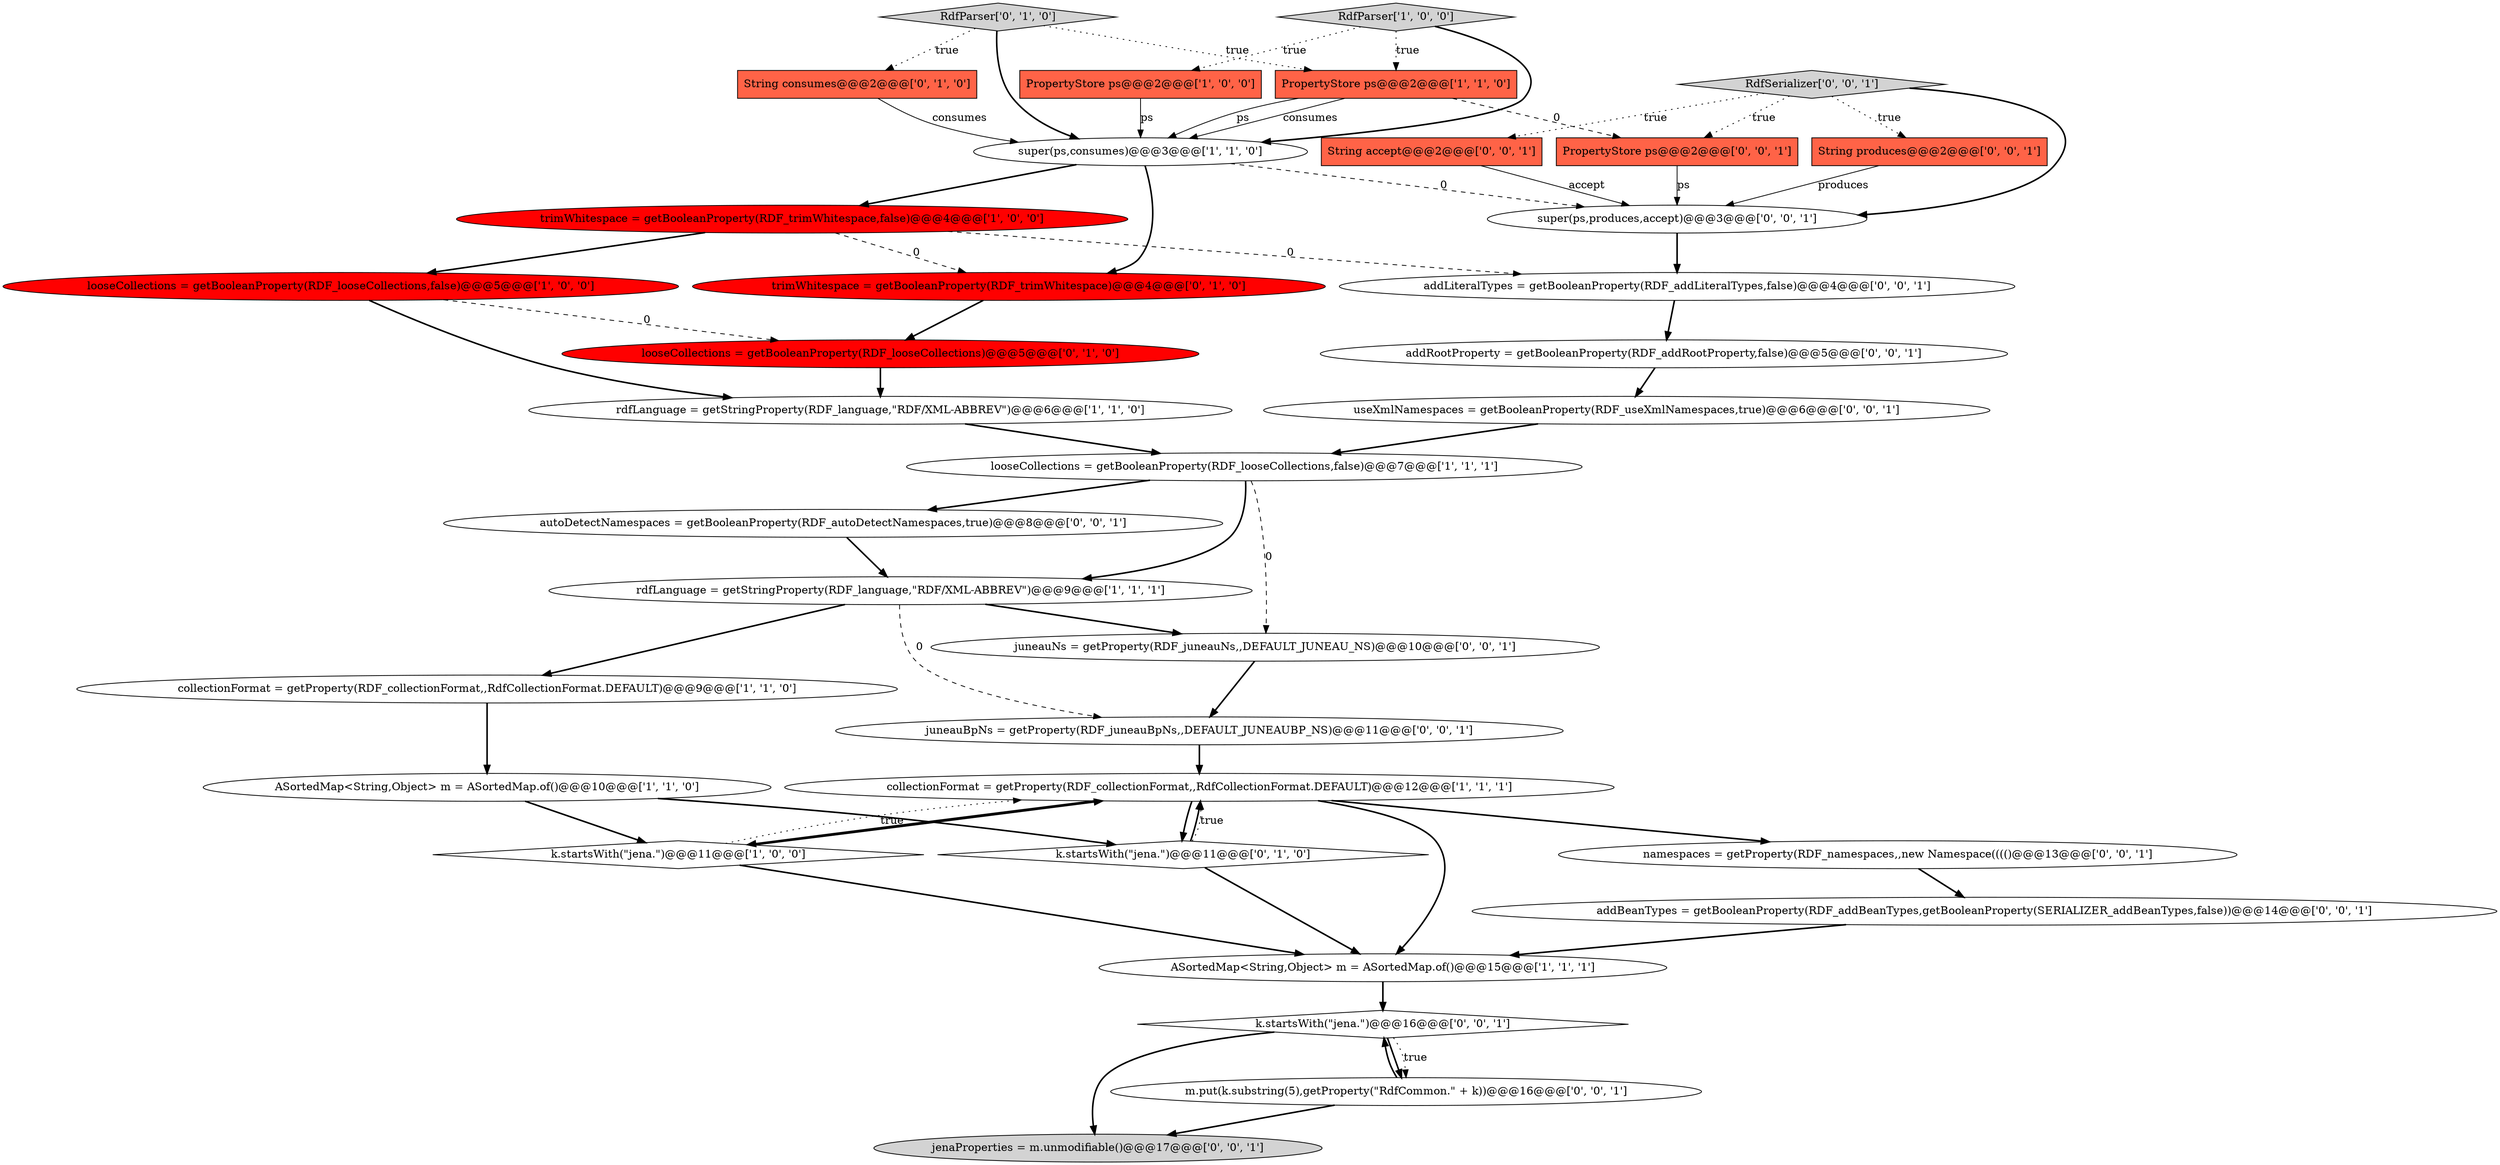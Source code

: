 digraph {
4 [style = filled, label = "looseCollections = getBooleanProperty(RDF_looseCollections,false)@@@7@@@['1', '1', '1']", fillcolor = white, shape = ellipse image = "AAA0AAABBB1BBB"];
11 [style = filled, label = "RdfParser['1', '0', '0']", fillcolor = lightgray, shape = diamond image = "AAA0AAABBB1BBB"];
8 [style = filled, label = "PropertyStore ps@@@2@@@['1', '0', '0']", fillcolor = tomato, shape = box image = "AAA0AAABBB1BBB"];
13 [style = filled, label = "rdfLanguage = getStringProperty(RDF_language,\"RDF/XML-ABBREV\")@@@6@@@['1', '1', '0']", fillcolor = white, shape = ellipse image = "AAA0AAABBB1BBB"];
34 [style = filled, label = "jenaProperties = m.unmodifiable()@@@17@@@['0', '0', '1']", fillcolor = lightgray, shape = ellipse image = "AAA0AAABBB3BBB"];
19 [style = filled, label = "RdfSerializer['0', '0', '1']", fillcolor = lightgray, shape = diamond image = "AAA0AAABBB3BBB"];
33 [style = filled, label = "autoDetectNamespaces = getBooleanProperty(RDF_autoDetectNamespaces,true)@@@8@@@['0', '0', '1']", fillcolor = white, shape = ellipse image = "AAA0AAABBB3BBB"];
6 [style = filled, label = "trimWhitespace = getBooleanProperty(RDF_trimWhitespace,false)@@@4@@@['1', '0', '0']", fillcolor = red, shape = ellipse image = "AAA1AAABBB1BBB"];
22 [style = filled, label = "addRootProperty = getBooleanProperty(RDF_addRootProperty,false)@@@5@@@['0', '0', '1']", fillcolor = white, shape = ellipse image = "AAA0AAABBB3BBB"];
15 [style = filled, label = "String consumes@@@2@@@['0', '1', '0']", fillcolor = tomato, shape = box image = "AAA0AAABBB2BBB"];
23 [style = filled, label = "juneauBpNs = getProperty(RDF_juneauBpNs,,DEFAULT_JUNEAUBP_NS)@@@11@@@['0', '0', '1']", fillcolor = white, shape = ellipse image = "AAA0AAABBB3BBB"];
25 [style = filled, label = "k.startsWith(\"jena.\")@@@16@@@['0', '0', '1']", fillcolor = white, shape = diamond image = "AAA0AAABBB3BBB"];
32 [style = filled, label = "super(ps,produces,accept)@@@3@@@['0', '0', '1']", fillcolor = white, shape = ellipse image = "AAA0AAABBB3BBB"];
7 [style = filled, label = "super(ps,consumes)@@@3@@@['1', '1', '0']", fillcolor = white, shape = ellipse image = "AAA0AAABBB1BBB"];
3 [style = filled, label = "ASortedMap<String,Object> m = ASortedMap.of()@@@10@@@['1', '1', '0']", fillcolor = white, shape = ellipse image = "AAA0AAABBB1BBB"];
31 [style = filled, label = "addLiteralTypes = getBooleanProperty(RDF_addLiteralTypes,false)@@@4@@@['0', '0', '1']", fillcolor = white, shape = ellipse image = "AAA0AAABBB3BBB"];
5 [style = filled, label = "collectionFormat = getProperty(RDF_collectionFormat,,RdfCollectionFormat.DEFAULT)@@@9@@@['1', '1', '0']", fillcolor = white, shape = ellipse image = "AAA0AAABBB1BBB"];
2 [style = filled, label = "rdfLanguage = getStringProperty(RDF_language,\"RDF/XML-ABBREV\")@@@9@@@['1', '1', '1']", fillcolor = white, shape = ellipse image = "AAA0AAABBB1BBB"];
16 [style = filled, label = "RdfParser['0', '1', '0']", fillcolor = lightgray, shape = diamond image = "AAA0AAABBB2BBB"];
26 [style = filled, label = "PropertyStore ps@@@2@@@['0', '0', '1']", fillcolor = tomato, shape = box image = "AAA0AAABBB3BBB"];
0 [style = filled, label = "k.startsWith(\"jena.\")@@@11@@@['1', '0', '0']", fillcolor = white, shape = diamond image = "AAA0AAABBB1BBB"];
24 [style = filled, label = "String accept@@@2@@@['0', '0', '1']", fillcolor = tomato, shape = box image = "AAA0AAABBB3BBB"];
14 [style = filled, label = "k.startsWith(\"jena.\")@@@11@@@['0', '1', '0']", fillcolor = white, shape = diamond image = "AAA0AAABBB2BBB"];
10 [style = filled, label = "ASortedMap<String,Object> m = ASortedMap.of()@@@15@@@['1', '1', '1']", fillcolor = white, shape = ellipse image = "AAA0AAABBB1BBB"];
27 [style = filled, label = "juneauNs = getProperty(RDF_juneauNs,,DEFAULT_JUNEAU_NS)@@@10@@@['0', '0', '1']", fillcolor = white, shape = ellipse image = "AAA0AAABBB3BBB"];
12 [style = filled, label = "PropertyStore ps@@@2@@@['1', '1', '0']", fillcolor = tomato, shape = box image = "AAA0AAABBB1BBB"];
21 [style = filled, label = "useXmlNamespaces = getBooleanProperty(RDF_useXmlNamespaces,true)@@@6@@@['0', '0', '1']", fillcolor = white, shape = ellipse image = "AAA0AAABBB3BBB"];
9 [style = filled, label = "collectionFormat = getProperty(RDF_collectionFormat,,RdfCollectionFormat.DEFAULT)@@@12@@@['1', '1', '1']", fillcolor = white, shape = ellipse image = "AAA0AAABBB1BBB"];
17 [style = filled, label = "looseCollections = getBooleanProperty(RDF_looseCollections)@@@5@@@['0', '1', '0']", fillcolor = red, shape = ellipse image = "AAA1AAABBB2BBB"];
20 [style = filled, label = "String produces@@@2@@@['0', '0', '1']", fillcolor = tomato, shape = box image = "AAA0AAABBB3BBB"];
18 [style = filled, label = "trimWhitespace = getBooleanProperty(RDF_trimWhitespace)@@@4@@@['0', '1', '0']", fillcolor = red, shape = ellipse image = "AAA1AAABBB2BBB"];
1 [style = filled, label = "looseCollections = getBooleanProperty(RDF_looseCollections,false)@@@5@@@['1', '0', '0']", fillcolor = red, shape = ellipse image = "AAA1AAABBB1BBB"];
28 [style = filled, label = "namespaces = getProperty(RDF_namespaces,,new Namespace(((()@@@13@@@['0', '0', '1']", fillcolor = white, shape = ellipse image = "AAA0AAABBB3BBB"];
30 [style = filled, label = "m.put(k.substring(5),getProperty(\"RdfCommon.\" + k))@@@16@@@['0', '0', '1']", fillcolor = white, shape = ellipse image = "AAA0AAABBB3BBB"];
29 [style = filled, label = "addBeanTypes = getBooleanProperty(RDF_addBeanTypes,getBooleanProperty(SERIALIZER_addBeanTypes,false))@@@14@@@['0', '0', '1']", fillcolor = white, shape = ellipse image = "AAA0AAABBB3BBB"];
2->23 [style = dashed, label="0"];
5->3 [style = bold, label=""];
24->32 [style = solid, label="accept"];
28->29 [style = bold, label=""];
0->9 [style = bold, label=""];
16->12 [style = dotted, label="true"];
31->22 [style = bold, label=""];
8->7 [style = solid, label="ps"];
9->0 [style = bold, label=""];
25->34 [style = bold, label=""];
20->32 [style = solid, label="produces"];
19->20 [style = dotted, label="true"];
25->30 [style = bold, label=""];
3->14 [style = bold, label=""];
11->12 [style = dotted, label="true"];
16->15 [style = dotted, label="true"];
16->7 [style = bold, label=""];
33->2 [style = bold, label=""];
22->21 [style = bold, label=""];
18->17 [style = bold, label=""];
14->10 [style = bold, label=""];
4->27 [style = dashed, label="0"];
30->25 [style = bold, label=""];
6->31 [style = dashed, label="0"];
30->34 [style = bold, label=""];
4->2 [style = bold, label=""];
9->10 [style = bold, label=""];
19->24 [style = dotted, label="true"];
4->33 [style = bold, label=""];
26->32 [style = solid, label="ps"];
1->13 [style = bold, label=""];
3->0 [style = bold, label=""];
12->7 [style = solid, label="consumes"];
12->7 [style = solid, label="ps"];
6->18 [style = dashed, label="0"];
9->28 [style = bold, label=""];
12->26 [style = dashed, label="0"];
6->1 [style = bold, label=""];
0->10 [style = bold, label=""];
1->17 [style = dashed, label="0"];
19->32 [style = bold, label=""];
10->25 [style = bold, label=""];
7->6 [style = bold, label=""];
9->14 [style = bold, label=""];
7->18 [style = bold, label=""];
2->27 [style = bold, label=""];
7->32 [style = dashed, label="0"];
29->10 [style = bold, label=""];
14->9 [style = bold, label=""];
27->23 [style = bold, label=""];
17->13 [style = bold, label=""];
11->8 [style = dotted, label="true"];
14->9 [style = dotted, label="true"];
25->30 [style = dotted, label="true"];
23->9 [style = bold, label=""];
0->9 [style = dotted, label="true"];
32->31 [style = bold, label=""];
15->7 [style = solid, label="consumes"];
11->7 [style = bold, label=""];
19->26 [style = dotted, label="true"];
2->5 [style = bold, label=""];
21->4 [style = bold, label=""];
13->4 [style = bold, label=""];
}
